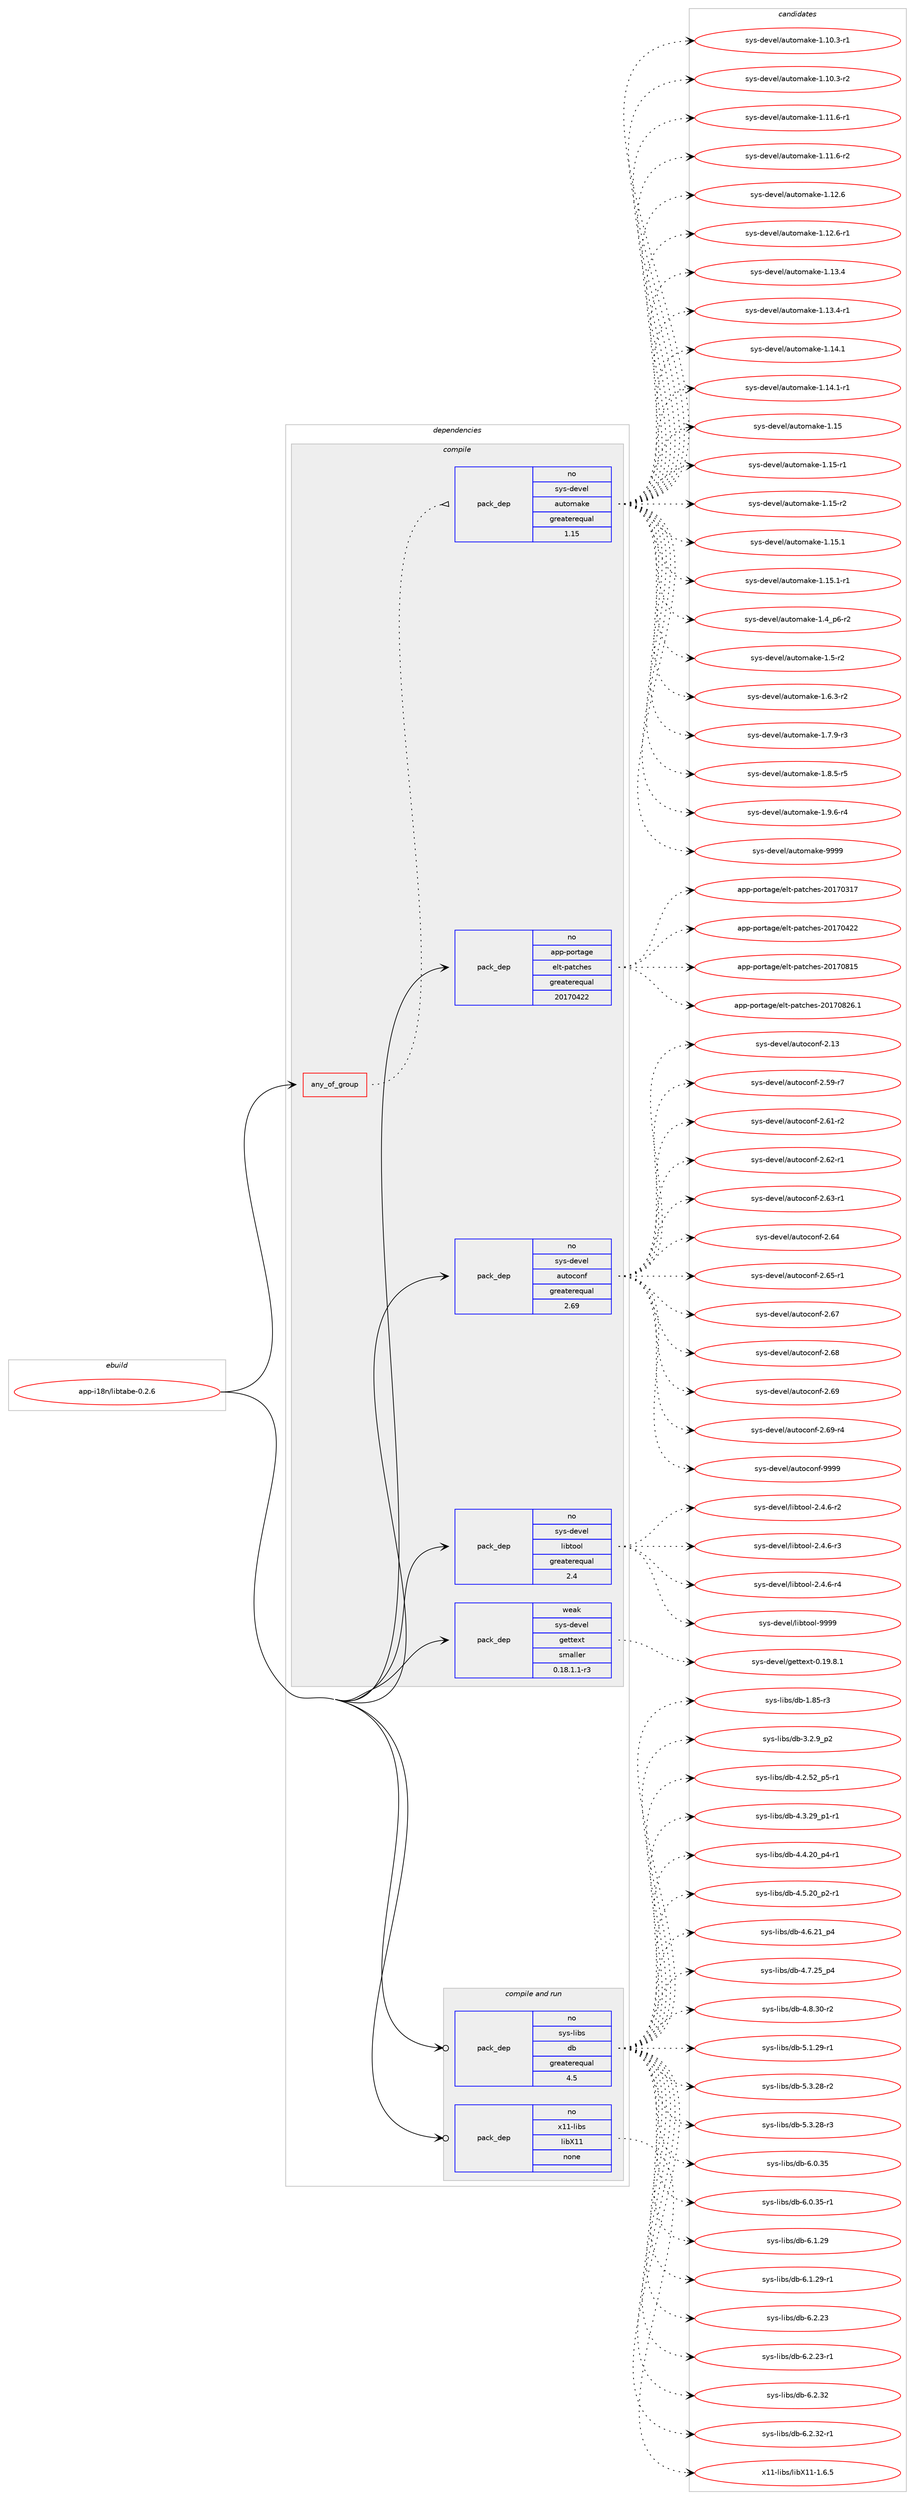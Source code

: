 digraph prolog {

# *************
# Graph options
# *************

newrank=true;
concentrate=true;
compound=true;
graph [rankdir=LR,fontname=Helvetica,fontsize=10,ranksep=1.5];#, ranksep=2.5, nodesep=0.2];
edge  [arrowhead=vee];
node  [fontname=Helvetica,fontsize=10];

# **********
# The ebuild
# **********

subgraph cluster_leftcol {
color=gray;
rank=same;
label=<<i>ebuild</i>>;
id [label="app-i18n/libtabe-0.2.6", color=red, width=4, href="../app-i18n/libtabe-0.2.6.svg"];
}

# ****************
# The dependencies
# ****************

subgraph cluster_midcol {
color=gray;
label=<<i>dependencies</i>>;
subgraph cluster_compile {
fillcolor="#eeeeee";
style=filled;
label=<<i>compile</i>>;
subgraph any661 {
dependency43271 [label=<<TABLE BORDER="0" CELLBORDER="1" CELLSPACING="0" CELLPADDING="4"><TR><TD CELLPADDING="10">any_of_group</TD></TR></TABLE>>, shape=none, color=red];subgraph pack30689 {
dependency43272 [label=<<TABLE BORDER="0" CELLBORDER="1" CELLSPACING="0" CELLPADDING="4" WIDTH="220"><TR><TD ROWSPAN="6" CELLPADDING="30">pack_dep</TD></TR><TR><TD WIDTH="110">no</TD></TR><TR><TD>sys-devel</TD></TR><TR><TD>automake</TD></TR><TR><TD>greaterequal</TD></TR><TR><TD>1.15</TD></TR></TABLE>>, shape=none, color=blue];
}
dependency43271:e -> dependency43272:w [weight=20,style="dotted",arrowhead="oinv"];
}
id:e -> dependency43271:w [weight=20,style="solid",arrowhead="vee"];
subgraph pack30690 {
dependency43273 [label=<<TABLE BORDER="0" CELLBORDER="1" CELLSPACING="0" CELLPADDING="4" WIDTH="220"><TR><TD ROWSPAN="6" CELLPADDING="30">pack_dep</TD></TR><TR><TD WIDTH="110">no</TD></TR><TR><TD>app-portage</TD></TR><TR><TD>elt-patches</TD></TR><TR><TD>greaterequal</TD></TR><TR><TD>20170422</TD></TR></TABLE>>, shape=none, color=blue];
}
id:e -> dependency43273:w [weight=20,style="solid",arrowhead="vee"];
subgraph pack30691 {
dependency43274 [label=<<TABLE BORDER="0" CELLBORDER="1" CELLSPACING="0" CELLPADDING="4" WIDTH="220"><TR><TD ROWSPAN="6" CELLPADDING="30">pack_dep</TD></TR><TR><TD WIDTH="110">no</TD></TR><TR><TD>sys-devel</TD></TR><TR><TD>autoconf</TD></TR><TR><TD>greaterequal</TD></TR><TR><TD>2.69</TD></TR></TABLE>>, shape=none, color=blue];
}
id:e -> dependency43274:w [weight=20,style="solid",arrowhead="vee"];
subgraph pack30692 {
dependency43275 [label=<<TABLE BORDER="0" CELLBORDER="1" CELLSPACING="0" CELLPADDING="4" WIDTH="220"><TR><TD ROWSPAN="6" CELLPADDING="30">pack_dep</TD></TR><TR><TD WIDTH="110">no</TD></TR><TR><TD>sys-devel</TD></TR><TR><TD>libtool</TD></TR><TR><TD>greaterequal</TD></TR><TR><TD>2.4</TD></TR></TABLE>>, shape=none, color=blue];
}
id:e -> dependency43275:w [weight=20,style="solid",arrowhead="vee"];
subgraph pack30693 {
dependency43276 [label=<<TABLE BORDER="0" CELLBORDER="1" CELLSPACING="0" CELLPADDING="4" WIDTH="220"><TR><TD ROWSPAN="6" CELLPADDING="30">pack_dep</TD></TR><TR><TD WIDTH="110">weak</TD></TR><TR><TD>sys-devel</TD></TR><TR><TD>gettext</TD></TR><TR><TD>smaller</TD></TR><TR><TD>0.18.1.1-r3</TD></TR></TABLE>>, shape=none, color=blue];
}
id:e -> dependency43276:w [weight=20,style="solid",arrowhead="vee"];
}
subgraph cluster_compileandrun {
fillcolor="#eeeeee";
style=filled;
label=<<i>compile and run</i>>;
subgraph pack30694 {
dependency43277 [label=<<TABLE BORDER="0" CELLBORDER="1" CELLSPACING="0" CELLPADDING="4" WIDTH="220"><TR><TD ROWSPAN="6" CELLPADDING="30">pack_dep</TD></TR><TR><TD WIDTH="110">no</TD></TR><TR><TD>sys-libs</TD></TR><TR><TD>db</TD></TR><TR><TD>greaterequal</TD></TR><TR><TD>4.5</TD></TR></TABLE>>, shape=none, color=blue];
}
id:e -> dependency43277:w [weight=20,style="solid",arrowhead="odotvee"];
subgraph pack30695 {
dependency43278 [label=<<TABLE BORDER="0" CELLBORDER="1" CELLSPACING="0" CELLPADDING="4" WIDTH="220"><TR><TD ROWSPAN="6" CELLPADDING="30">pack_dep</TD></TR><TR><TD WIDTH="110">no</TD></TR><TR><TD>x11-libs</TD></TR><TR><TD>libX11</TD></TR><TR><TD>none</TD></TR><TR><TD></TD></TR></TABLE>>, shape=none, color=blue];
}
id:e -> dependency43278:w [weight=20,style="solid",arrowhead="odotvee"];
}
subgraph cluster_run {
fillcolor="#eeeeee";
style=filled;
label=<<i>run</i>>;
}
}

# **************
# The candidates
# **************

subgraph cluster_choices {
rank=same;
color=gray;
label=<<i>candidates</i>>;

subgraph choice30689 {
color=black;
nodesep=1;
choice11512111545100101118101108479711711611110997107101454946494846514511449 [label="sys-devel/automake-1.10.3-r1", color=red, width=4,href="../sys-devel/automake-1.10.3-r1.svg"];
choice11512111545100101118101108479711711611110997107101454946494846514511450 [label="sys-devel/automake-1.10.3-r2", color=red, width=4,href="../sys-devel/automake-1.10.3-r2.svg"];
choice11512111545100101118101108479711711611110997107101454946494946544511449 [label="sys-devel/automake-1.11.6-r1", color=red, width=4,href="../sys-devel/automake-1.11.6-r1.svg"];
choice11512111545100101118101108479711711611110997107101454946494946544511450 [label="sys-devel/automake-1.11.6-r2", color=red, width=4,href="../sys-devel/automake-1.11.6-r2.svg"];
choice1151211154510010111810110847971171161111099710710145494649504654 [label="sys-devel/automake-1.12.6", color=red, width=4,href="../sys-devel/automake-1.12.6.svg"];
choice11512111545100101118101108479711711611110997107101454946495046544511449 [label="sys-devel/automake-1.12.6-r1", color=red, width=4,href="../sys-devel/automake-1.12.6-r1.svg"];
choice1151211154510010111810110847971171161111099710710145494649514652 [label="sys-devel/automake-1.13.4", color=red, width=4,href="../sys-devel/automake-1.13.4.svg"];
choice11512111545100101118101108479711711611110997107101454946495146524511449 [label="sys-devel/automake-1.13.4-r1", color=red, width=4,href="../sys-devel/automake-1.13.4-r1.svg"];
choice1151211154510010111810110847971171161111099710710145494649524649 [label="sys-devel/automake-1.14.1", color=red, width=4,href="../sys-devel/automake-1.14.1.svg"];
choice11512111545100101118101108479711711611110997107101454946495246494511449 [label="sys-devel/automake-1.14.1-r1", color=red, width=4,href="../sys-devel/automake-1.14.1-r1.svg"];
choice115121115451001011181011084797117116111109971071014549464953 [label="sys-devel/automake-1.15", color=red, width=4,href="../sys-devel/automake-1.15.svg"];
choice1151211154510010111810110847971171161111099710710145494649534511449 [label="sys-devel/automake-1.15-r1", color=red, width=4,href="../sys-devel/automake-1.15-r1.svg"];
choice1151211154510010111810110847971171161111099710710145494649534511450 [label="sys-devel/automake-1.15-r2", color=red, width=4,href="../sys-devel/automake-1.15-r2.svg"];
choice1151211154510010111810110847971171161111099710710145494649534649 [label="sys-devel/automake-1.15.1", color=red, width=4,href="../sys-devel/automake-1.15.1.svg"];
choice11512111545100101118101108479711711611110997107101454946495346494511449 [label="sys-devel/automake-1.15.1-r1", color=red, width=4,href="../sys-devel/automake-1.15.1-r1.svg"];
choice115121115451001011181011084797117116111109971071014549465295112544511450 [label="sys-devel/automake-1.4_p6-r2", color=red, width=4,href="../sys-devel/automake-1.4_p6-r2.svg"];
choice11512111545100101118101108479711711611110997107101454946534511450 [label="sys-devel/automake-1.5-r2", color=red, width=4,href="../sys-devel/automake-1.5-r2.svg"];
choice115121115451001011181011084797117116111109971071014549465446514511450 [label="sys-devel/automake-1.6.3-r2", color=red, width=4,href="../sys-devel/automake-1.6.3-r2.svg"];
choice115121115451001011181011084797117116111109971071014549465546574511451 [label="sys-devel/automake-1.7.9-r3", color=red, width=4,href="../sys-devel/automake-1.7.9-r3.svg"];
choice115121115451001011181011084797117116111109971071014549465646534511453 [label="sys-devel/automake-1.8.5-r5", color=red, width=4,href="../sys-devel/automake-1.8.5-r5.svg"];
choice115121115451001011181011084797117116111109971071014549465746544511452 [label="sys-devel/automake-1.9.6-r4", color=red, width=4,href="../sys-devel/automake-1.9.6-r4.svg"];
choice115121115451001011181011084797117116111109971071014557575757 [label="sys-devel/automake-9999", color=red, width=4,href="../sys-devel/automake-9999.svg"];
dependency43272:e -> choice11512111545100101118101108479711711611110997107101454946494846514511449:w [style=dotted,weight="100"];
dependency43272:e -> choice11512111545100101118101108479711711611110997107101454946494846514511450:w [style=dotted,weight="100"];
dependency43272:e -> choice11512111545100101118101108479711711611110997107101454946494946544511449:w [style=dotted,weight="100"];
dependency43272:e -> choice11512111545100101118101108479711711611110997107101454946494946544511450:w [style=dotted,weight="100"];
dependency43272:e -> choice1151211154510010111810110847971171161111099710710145494649504654:w [style=dotted,weight="100"];
dependency43272:e -> choice11512111545100101118101108479711711611110997107101454946495046544511449:w [style=dotted,weight="100"];
dependency43272:e -> choice1151211154510010111810110847971171161111099710710145494649514652:w [style=dotted,weight="100"];
dependency43272:e -> choice11512111545100101118101108479711711611110997107101454946495146524511449:w [style=dotted,weight="100"];
dependency43272:e -> choice1151211154510010111810110847971171161111099710710145494649524649:w [style=dotted,weight="100"];
dependency43272:e -> choice11512111545100101118101108479711711611110997107101454946495246494511449:w [style=dotted,weight="100"];
dependency43272:e -> choice115121115451001011181011084797117116111109971071014549464953:w [style=dotted,weight="100"];
dependency43272:e -> choice1151211154510010111810110847971171161111099710710145494649534511449:w [style=dotted,weight="100"];
dependency43272:e -> choice1151211154510010111810110847971171161111099710710145494649534511450:w [style=dotted,weight="100"];
dependency43272:e -> choice1151211154510010111810110847971171161111099710710145494649534649:w [style=dotted,weight="100"];
dependency43272:e -> choice11512111545100101118101108479711711611110997107101454946495346494511449:w [style=dotted,weight="100"];
dependency43272:e -> choice115121115451001011181011084797117116111109971071014549465295112544511450:w [style=dotted,weight="100"];
dependency43272:e -> choice11512111545100101118101108479711711611110997107101454946534511450:w [style=dotted,weight="100"];
dependency43272:e -> choice115121115451001011181011084797117116111109971071014549465446514511450:w [style=dotted,weight="100"];
dependency43272:e -> choice115121115451001011181011084797117116111109971071014549465546574511451:w [style=dotted,weight="100"];
dependency43272:e -> choice115121115451001011181011084797117116111109971071014549465646534511453:w [style=dotted,weight="100"];
dependency43272:e -> choice115121115451001011181011084797117116111109971071014549465746544511452:w [style=dotted,weight="100"];
dependency43272:e -> choice115121115451001011181011084797117116111109971071014557575757:w [style=dotted,weight="100"];
}
subgraph choice30690 {
color=black;
nodesep=1;
choice97112112451121111141169710310147101108116451129711699104101115455048495548514955 [label="app-portage/elt-patches-20170317", color=red, width=4,href="../app-portage/elt-patches-20170317.svg"];
choice97112112451121111141169710310147101108116451129711699104101115455048495548525050 [label="app-portage/elt-patches-20170422", color=red, width=4,href="../app-portage/elt-patches-20170422.svg"];
choice97112112451121111141169710310147101108116451129711699104101115455048495548564953 [label="app-portage/elt-patches-20170815", color=red, width=4,href="../app-portage/elt-patches-20170815.svg"];
choice971121124511211111411697103101471011081164511297116991041011154550484955485650544649 [label="app-portage/elt-patches-20170826.1", color=red, width=4,href="../app-portage/elt-patches-20170826.1.svg"];
dependency43273:e -> choice97112112451121111141169710310147101108116451129711699104101115455048495548514955:w [style=dotted,weight="100"];
dependency43273:e -> choice97112112451121111141169710310147101108116451129711699104101115455048495548525050:w [style=dotted,weight="100"];
dependency43273:e -> choice97112112451121111141169710310147101108116451129711699104101115455048495548564953:w [style=dotted,weight="100"];
dependency43273:e -> choice971121124511211111411697103101471011081164511297116991041011154550484955485650544649:w [style=dotted,weight="100"];
}
subgraph choice30691 {
color=black;
nodesep=1;
choice115121115451001011181011084797117116111991111101024550464951 [label="sys-devel/autoconf-2.13", color=red, width=4,href="../sys-devel/autoconf-2.13.svg"];
choice1151211154510010111810110847971171161119911111010245504653574511455 [label="sys-devel/autoconf-2.59-r7", color=red, width=4,href="../sys-devel/autoconf-2.59-r7.svg"];
choice1151211154510010111810110847971171161119911111010245504654494511450 [label="sys-devel/autoconf-2.61-r2", color=red, width=4,href="../sys-devel/autoconf-2.61-r2.svg"];
choice1151211154510010111810110847971171161119911111010245504654504511449 [label="sys-devel/autoconf-2.62-r1", color=red, width=4,href="../sys-devel/autoconf-2.62-r1.svg"];
choice1151211154510010111810110847971171161119911111010245504654514511449 [label="sys-devel/autoconf-2.63-r1", color=red, width=4,href="../sys-devel/autoconf-2.63-r1.svg"];
choice115121115451001011181011084797117116111991111101024550465452 [label="sys-devel/autoconf-2.64", color=red, width=4,href="../sys-devel/autoconf-2.64.svg"];
choice1151211154510010111810110847971171161119911111010245504654534511449 [label="sys-devel/autoconf-2.65-r1", color=red, width=4,href="../sys-devel/autoconf-2.65-r1.svg"];
choice115121115451001011181011084797117116111991111101024550465455 [label="sys-devel/autoconf-2.67", color=red, width=4,href="../sys-devel/autoconf-2.67.svg"];
choice115121115451001011181011084797117116111991111101024550465456 [label="sys-devel/autoconf-2.68", color=red, width=4,href="../sys-devel/autoconf-2.68.svg"];
choice115121115451001011181011084797117116111991111101024550465457 [label="sys-devel/autoconf-2.69", color=red, width=4,href="../sys-devel/autoconf-2.69.svg"];
choice1151211154510010111810110847971171161119911111010245504654574511452 [label="sys-devel/autoconf-2.69-r4", color=red, width=4,href="../sys-devel/autoconf-2.69-r4.svg"];
choice115121115451001011181011084797117116111991111101024557575757 [label="sys-devel/autoconf-9999", color=red, width=4,href="../sys-devel/autoconf-9999.svg"];
dependency43274:e -> choice115121115451001011181011084797117116111991111101024550464951:w [style=dotted,weight="100"];
dependency43274:e -> choice1151211154510010111810110847971171161119911111010245504653574511455:w [style=dotted,weight="100"];
dependency43274:e -> choice1151211154510010111810110847971171161119911111010245504654494511450:w [style=dotted,weight="100"];
dependency43274:e -> choice1151211154510010111810110847971171161119911111010245504654504511449:w [style=dotted,weight="100"];
dependency43274:e -> choice1151211154510010111810110847971171161119911111010245504654514511449:w [style=dotted,weight="100"];
dependency43274:e -> choice115121115451001011181011084797117116111991111101024550465452:w [style=dotted,weight="100"];
dependency43274:e -> choice1151211154510010111810110847971171161119911111010245504654534511449:w [style=dotted,weight="100"];
dependency43274:e -> choice115121115451001011181011084797117116111991111101024550465455:w [style=dotted,weight="100"];
dependency43274:e -> choice115121115451001011181011084797117116111991111101024550465456:w [style=dotted,weight="100"];
dependency43274:e -> choice115121115451001011181011084797117116111991111101024550465457:w [style=dotted,weight="100"];
dependency43274:e -> choice1151211154510010111810110847971171161119911111010245504654574511452:w [style=dotted,weight="100"];
dependency43274:e -> choice115121115451001011181011084797117116111991111101024557575757:w [style=dotted,weight="100"];
}
subgraph choice30692 {
color=black;
nodesep=1;
choice1151211154510010111810110847108105981161111111084550465246544511450 [label="sys-devel/libtool-2.4.6-r2", color=red, width=4,href="../sys-devel/libtool-2.4.6-r2.svg"];
choice1151211154510010111810110847108105981161111111084550465246544511451 [label="sys-devel/libtool-2.4.6-r3", color=red, width=4,href="../sys-devel/libtool-2.4.6-r3.svg"];
choice1151211154510010111810110847108105981161111111084550465246544511452 [label="sys-devel/libtool-2.4.6-r4", color=red, width=4,href="../sys-devel/libtool-2.4.6-r4.svg"];
choice1151211154510010111810110847108105981161111111084557575757 [label="sys-devel/libtool-9999", color=red, width=4,href="../sys-devel/libtool-9999.svg"];
dependency43275:e -> choice1151211154510010111810110847108105981161111111084550465246544511450:w [style=dotted,weight="100"];
dependency43275:e -> choice1151211154510010111810110847108105981161111111084550465246544511451:w [style=dotted,weight="100"];
dependency43275:e -> choice1151211154510010111810110847108105981161111111084550465246544511452:w [style=dotted,weight="100"];
dependency43275:e -> choice1151211154510010111810110847108105981161111111084557575757:w [style=dotted,weight="100"];
}
subgraph choice30693 {
color=black;
nodesep=1;
choice1151211154510010111810110847103101116116101120116454846495746564649 [label="sys-devel/gettext-0.19.8.1", color=red, width=4,href="../sys-devel/gettext-0.19.8.1.svg"];
dependency43276:e -> choice1151211154510010111810110847103101116116101120116454846495746564649:w [style=dotted,weight="100"];
}
subgraph choice30694 {
color=black;
nodesep=1;
choice1151211154510810598115471009845494656534511451 [label="sys-libs/db-1.85-r3", color=red, width=4,href="../sys-libs/db-1.85-r3.svg"];
choice115121115451081059811547100984551465046579511250 [label="sys-libs/db-3.2.9_p2", color=red, width=4,href="../sys-libs/db-3.2.9_p2.svg"];
choice115121115451081059811547100984552465046535095112534511449 [label="sys-libs/db-4.2.52_p5-r1", color=red, width=4,href="../sys-libs/db-4.2.52_p5-r1.svg"];
choice115121115451081059811547100984552465146505795112494511449 [label="sys-libs/db-4.3.29_p1-r1", color=red, width=4,href="../sys-libs/db-4.3.29_p1-r1.svg"];
choice115121115451081059811547100984552465246504895112524511449 [label="sys-libs/db-4.4.20_p4-r1", color=red, width=4,href="../sys-libs/db-4.4.20_p4-r1.svg"];
choice115121115451081059811547100984552465346504895112504511449 [label="sys-libs/db-4.5.20_p2-r1", color=red, width=4,href="../sys-libs/db-4.5.20_p2-r1.svg"];
choice11512111545108105981154710098455246544650499511252 [label="sys-libs/db-4.6.21_p4", color=red, width=4,href="../sys-libs/db-4.6.21_p4.svg"];
choice11512111545108105981154710098455246554650539511252 [label="sys-libs/db-4.7.25_p4", color=red, width=4,href="../sys-libs/db-4.7.25_p4.svg"];
choice11512111545108105981154710098455246564651484511450 [label="sys-libs/db-4.8.30-r2", color=red, width=4,href="../sys-libs/db-4.8.30-r2.svg"];
choice11512111545108105981154710098455346494650574511449 [label="sys-libs/db-5.1.29-r1", color=red, width=4,href="../sys-libs/db-5.1.29-r1.svg"];
choice11512111545108105981154710098455346514650564511450 [label="sys-libs/db-5.3.28-r2", color=red, width=4,href="../sys-libs/db-5.3.28-r2.svg"];
choice11512111545108105981154710098455346514650564511451 [label="sys-libs/db-5.3.28-r3", color=red, width=4,href="../sys-libs/db-5.3.28-r3.svg"];
choice1151211154510810598115471009845544648465153 [label="sys-libs/db-6.0.35", color=red, width=4,href="../sys-libs/db-6.0.35.svg"];
choice11512111545108105981154710098455446484651534511449 [label="sys-libs/db-6.0.35-r1", color=red, width=4,href="../sys-libs/db-6.0.35-r1.svg"];
choice1151211154510810598115471009845544649465057 [label="sys-libs/db-6.1.29", color=red, width=4,href="../sys-libs/db-6.1.29.svg"];
choice11512111545108105981154710098455446494650574511449 [label="sys-libs/db-6.1.29-r1", color=red, width=4,href="../sys-libs/db-6.1.29-r1.svg"];
choice1151211154510810598115471009845544650465051 [label="sys-libs/db-6.2.23", color=red, width=4,href="../sys-libs/db-6.2.23.svg"];
choice11512111545108105981154710098455446504650514511449 [label="sys-libs/db-6.2.23-r1", color=red, width=4,href="../sys-libs/db-6.2.23-r1.svg"];
choice1151211154510810598115471009845544650465150 [label="sys-libs/db-6.2.32", color=red, width=4,href="../sys-libs/db-6.2.32.svg"];
choice11512111545108105981154710098455446504651504511449 [label="sys-libs/db-6.2.32-r1", color=red, width=4,href="../sys-libs/db-6.2.32-r1.svg"];
dependency43277:e -> choice1151211154510810598115471009845494656534511451:w [style=dotted,weight="100"];
dependency43277:e -> choice115121115451081059811547100984551465046579511250:w [style=dotted,weight="100"];
dependency43277:e -> choice115121115451081059811547100984552465046535095112534511449:w [style=dotted,weight="100"];
dependency43277:e -> choice115121115451081059811547100984552465146505795112494511449:w [style=dotted,weight="100"];
dependency43277:e -> choice115121115451081059811547100984552465246504895112524511449:w [style=dotted,weight="100"];
dependency43277:e -> choice115121115451081059811547100984552465346504895112504511449:w [style=dotted,weight="100"];
dependency43277:e -> choice11512111545108105981154710098455246544650499511252:w [style=dotted,weight="100"];
dependency43277:e -> choice11512111545108105981154710098455246554650539511252:w [style=dotted,weight="100"];
dependency43277:e -> choice11512111545108105981154710098455246564651484511450:w [style=dotted,weight="100"];
dependency43277:e -> choice11512111545108105981154710098455346494650574511449:w [style=dotted,weight="100"];
dependency43277:e -> choice11512111545108105981154710098455346514650564511450:w [style=dotted,weight="100"];
dependency43277:e -> choice11512111545108105981154710098455346514650564511451:w [style=dotted,weight="100"];
dependency43277:e -> choice1151211154510810598115471009845544648465153:w [style=dotted,weight="100"];
dependency43277:e -> choice11512111545108105981154710098455446484651534511449:w [style=dotted,weight="100"];
dependency43277:e -> choice1151211154510810598115471009845544649465057:w [style=dotted,weight="100"];
dependency43277:e -> choice11512111545108105981154710098455446494650574511449:w [style=dotted,weight="100"];
dependency43277:e -> choice1151211154510810598115471009845544650465051:w [style=dotted,weight="100"];
dependency43277:e -> choice11512111545108105981154710098455446504650514511449:w [style=dotted,weight="100"];
dependency43277:e -> choice1151211154510810598115471009845544650465150:w [style=dotted,weight="100"];
dependency43277:e -> choice11512111545108105981154710098455446504651504511449:w [style=dotted,weight="100"];
}
subgraph choice30695 {
color=black;
nodesep=1;
choice120494945108105981154710810598884949454946544653 [label="x11-libs/libX11-1.6.5", color=red, width=4,href="../x11-libs/libX11-1.6.5.svg"];
dependency43278:e -> choice120494945108105981154710810598884949454946544653:w [style=dotted,weight="100"];
}
}

}
